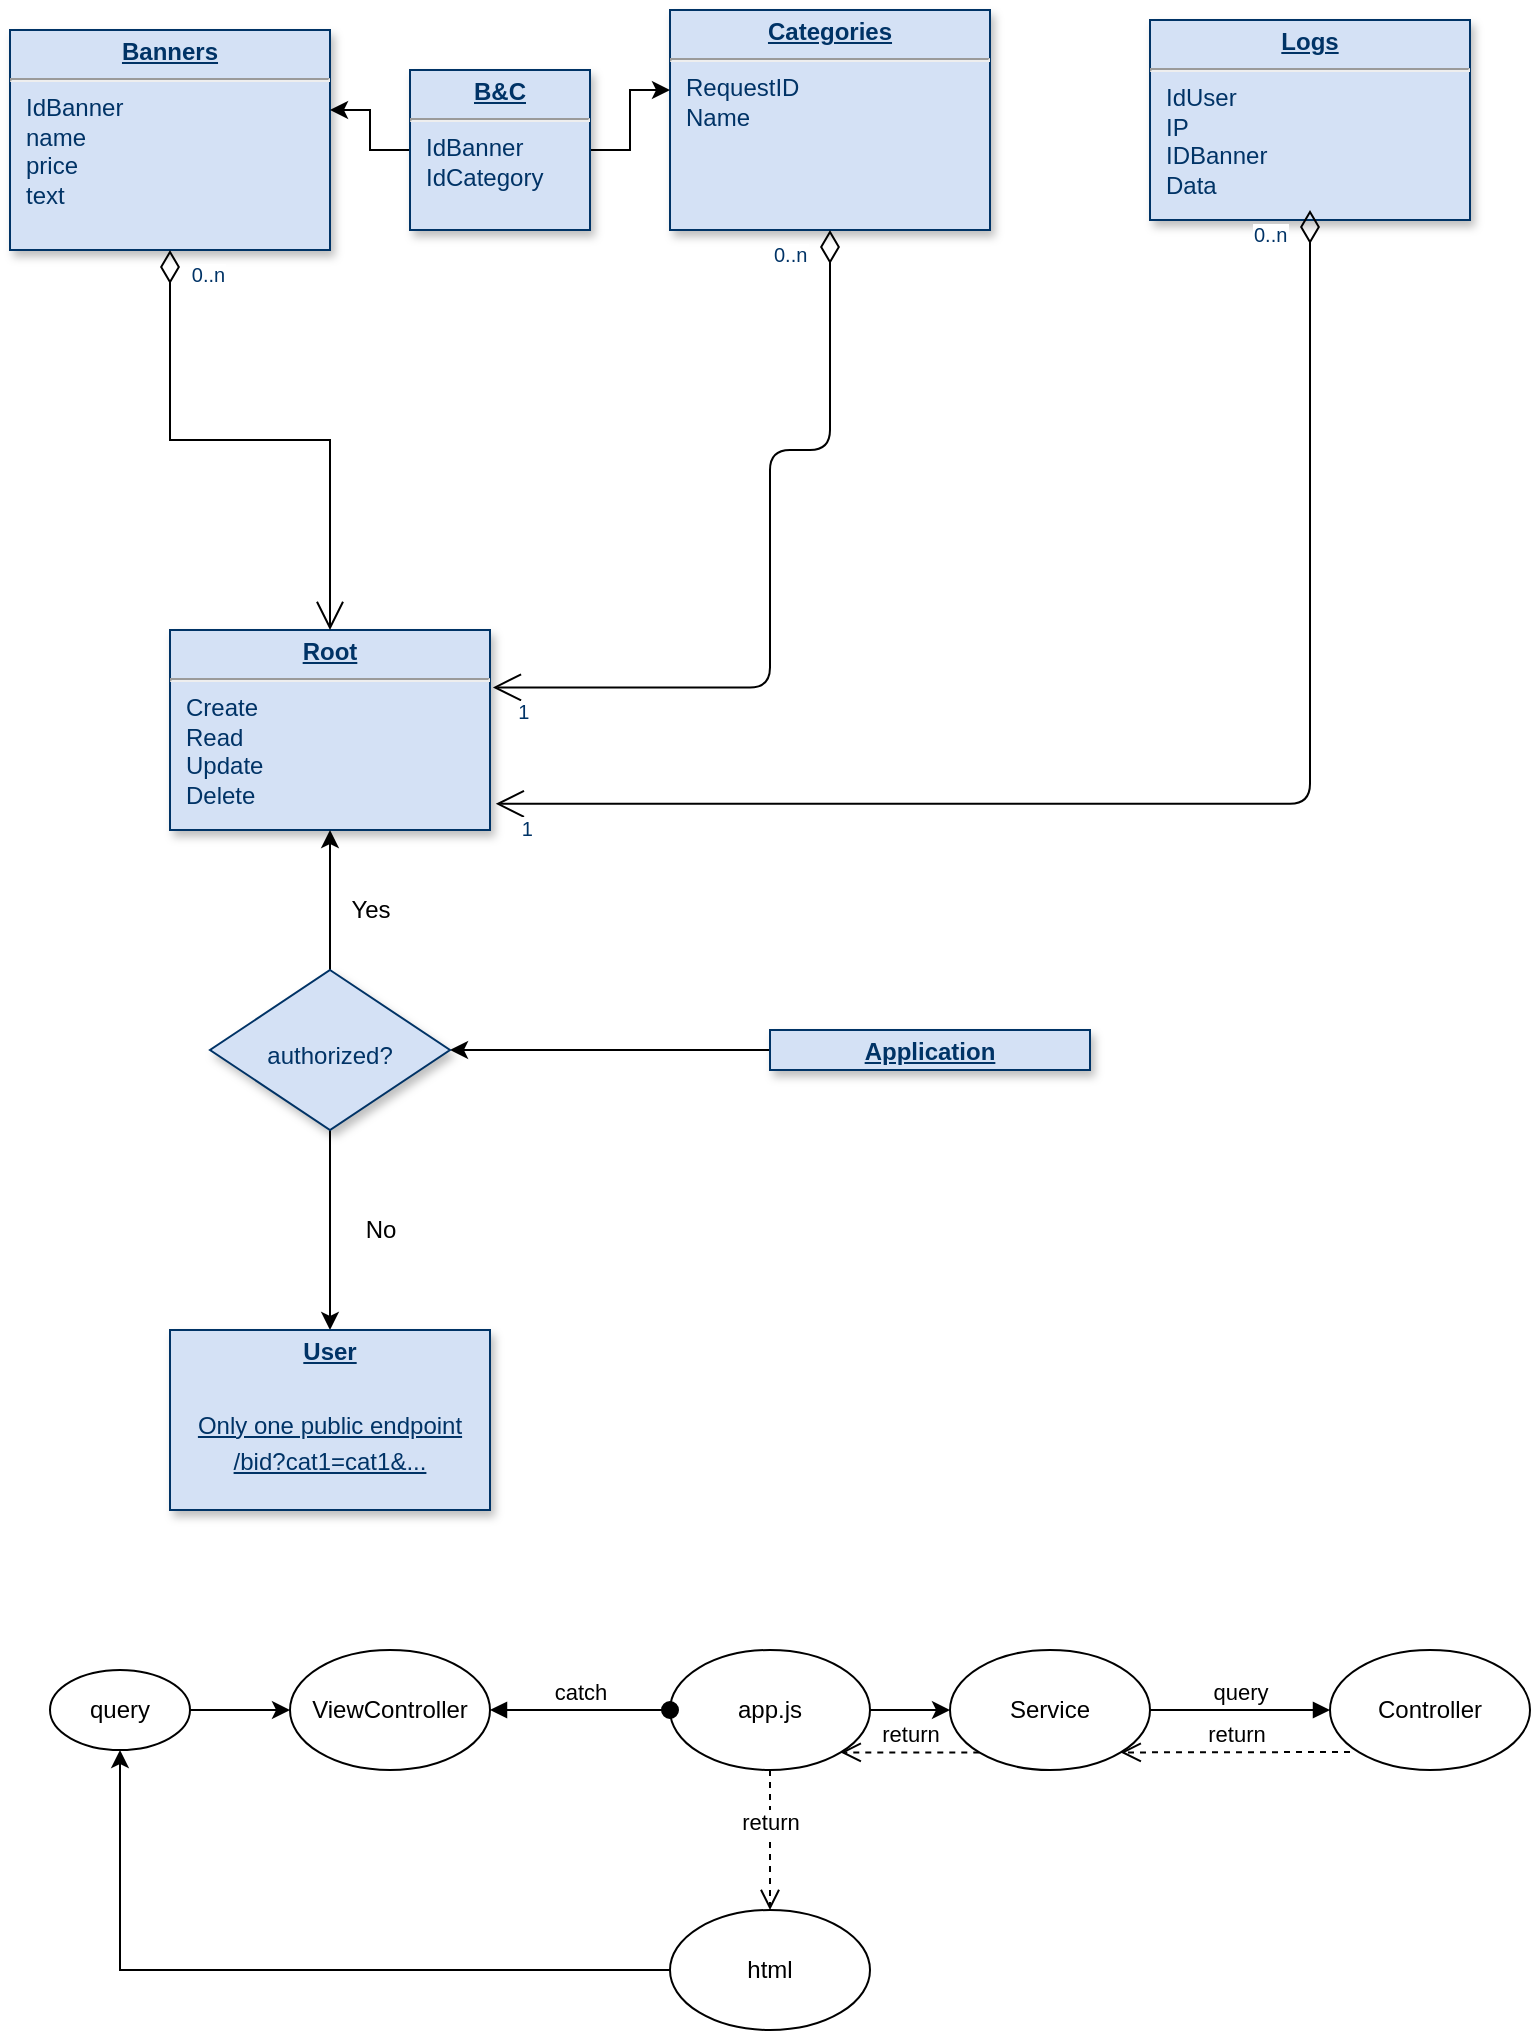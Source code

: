 <mxfile version="18.0.3" type="github">
  <diagram name="Page-1" id="efa7a0a1-bf9b-a30e-e6df-94a7791c09e9">
    <mxGraphModel dx="292" dy="548" grid="1" gridSize="10" guides="1" tooltips="1" connect="1" arrows="1" fold="1" page="1" pageScale="1" pageWidth="826" pageHeight="1169" background="none" math="0" shadow="0">
      <root>
        <mxCell id="0" />
        <mxCell id="1" parent="0" />
        <mxCell id="22" value="&lt;p style=&quot;margin: 0px; margin-top: 4px; text-align: center; text-decoration: underline;&quot;&gt;&lt;strong&gt;Root&lt;/strong&gt;&lt;/p&gt;&lt;hr&gt;&lt;p style=&quot;margin: 0px; margin-left: 8px;&quot;&gt;Create&lt;/p&gt;&lt;p style=&quot;margin: 0px; margin-left: 8px;&quot;&gt;Read&lt;/p&gt;&lt;p style=&quot;margin: 0px; margin-left: 8px;&quot;&gt;Update&lt;/p&gt;&lt;p style=&quot;margin: 0px; margin-left: 8px;&quot;&gt;Delete&lt;/p&gt;" style="verticalAlign=top;align=left;overflow=fill;fontSize=12;fontFamily=Helvetica;html=1;strokeColor=#003366;shadow=1;fillColor=#D4E1F5;fontColor=#003366" parent="1" vertex="1">
          <mxGeometry x="950" y="410" width="160" height="100" as="geometry" />
        </mxCell>
        <mxCell id="23" value="&lt;p style=&quot;margin: 0px; margin-top: 4px; text-align: center; text-decoration: underline;&quot;&gt;&lt;strong&gt;Banners&lt;/strong&gt;&lt;/p&gt;&lt;hr&gt;&lt;p style=&quot;margin: 0px; margin-left: 8px;&quot;&gt;IdBanner&lt;/p&gt;&lt;p style=&quot;margin: 0px; margin-left: 8px;&quot;&gt;name&lt;/p&gt;&lt;p style=&quot;margin: 0px; margin-left: 8px;&quot;&gt;price&lt;/p&gt;&lt;p style=&quot;margin: 0px; margin-left: 8px;&quot;&gt;text&lt;/p&gt;" style="verticalAlign=top;align=left;overflow=fill;fontSize=12;fontFamily=Helvetica;html=1;strokeColor=#003366;shadow=1;fillColor=#D4E1F5;fontColor=#003366" parent="1" vertex="1">
          <mxGeometry x="870" y="110" width="160" height="110" as="geometry" />
        </mxCell>
        <mxCell id="35" value="&lt;p style=&quot;margin: 0px; margin-top: 4px; text-align: center; text-decoration: underline;&quot;&gt;&lt;strong&gt;Categories&lt;/strong&gt;&lt;/p&gt;&lt;hr&gt;&lt;p style=&quot;margin: 0px; margin-left: 8px;&quot;&gt;RequestID&lt;/p&gt;&lt;p style=&quot;margin: 0px; margin-left: 8px;&quot;&gt;Name&lt;/p&gt;&lt;p style=&quot;margin: 0px; margin-left: 8px;&quot;&gt;&lt;br&gt;&lt;/p&gt;" style="verticalAlign=top;align=left;overflow=fill;fontSize=12;fontFamily=Helvetica;html=1;strokeColor=#003366;shadow=1;fillColor=#D4E1F5;fontColor=#003366" parent="1" vertex="1">
          <mxGeometry x="1200" y="100" width="160" height="110" as="geometry" />
        </mxCell>
        <mxCell id="45" value="" style="endArrow=open;endSize=12;startArrow=diamondThin;startSize=14;startFill=0;edgeStyle=orthogonalEdgeStyle;rounded=0" parent="1" source="23" target="22" edge="1">
          <mxGeometry x="519.36" y="180" as="geometry">
            <mxPoint x="519.36" y="180" as="sourcePoint" />
            <mxPoint x="679.36" y="180" as="targetPoint" />
          </mxGeometry>
        </mxCell>
        <mxCell id="46" value="0..n" style="resizable=0;align=left;verticalAlign=top;labelBackgroundColor=#ffffff;fontSize=10;strokeColor=#003366;shadow=1;fillColor=#D4E1F5;fontColor=#003366" parent="45" connectable="0" vertex="1">
          <mxGeometry x="-1" relative="1" as="geometry">
            <mxPoint x="8.92" as="offset" />
          </mxGeometry>
        </mxCell>
        <mxCell id="84" value="" style="endArrow=open;endSize=12;startArrow=diamondThin;startSize=14;startFill=0;edgeStyle=orthogonalEdgeStyle;exitX=0.5;exitY=1;exitDx=0;exitDy=0;entryX=1.009;entryY=0.287;entryDx=0;entryDy=0;entryPerimeter=0;" parent="1" source="35" target="22" edge="1">
          <mxGeometry x="1389.36" y="130" as="geometry">
            <mxPoint x="1170" y="520" as="sourcePoint" />
            <mxPoint x="1549.36" y="130" as="targetPoint" />
            <Array as="points">
              <mxPoint x="1280" y="320" />
              <mxPoint x="1250" y="320" />
              <mxPoint x="1250" y="439" />
            </Array>
          </mxGeometry>
        </mxCell>
        <mxCell id="85" value="0..n" style="resizable=0;align=left;verticalAlign=top;labelBackgroundColor=#ffffff;fontSize=10;strokeColor=#003366;shadow=1;fillColor=#D4E1F5;fontColor=#003366" parent="84" connectable="0" vertex="1">
          <mxGeometry x="-1" relative="1" as="geometry">
            <mxPoint x="-30" as="offset" />
          </mxGeometry>
        </mxCell>
        <mxCell id="86" value="1" style="resizable=0;align=right;verticalAlign=top;labelBackgroundColor=#ffffff;fontSize=10;strokeColor=#003366;shadow=1;fillColor=#D4E1F5;fontColor=#003366" parent="84" connectable="0" vertex="1">
          <mxGeometry x="1" relative="1" as="geometry">
            <mxPoint x="20" y="2.728e-13" as="offset" />
          </mxGeometry>
        </mxCell>
        <mxCell id="NhdNOb5aXkDNTFYbiQFU-117" value="&lt;p style=&quot;margin: 0px; margin-top: 4px; text-align: center; text-decoration: underline;&quot;&gt;&lt;strong&gt;Logs&lt;/strong&gt;&lt;/p&gt;&lt;hr&gt;&lt;p style=&quot;margin: 0px; margin-left: 8px;&quot;&gt;IdUser&lt;/p&gt;&lt;p style=&quot;margin: 0px; margin-left: 8px;&quot;&gt;IP&lt;/p&gt;&lt;p style=&quot;margin: 0px; margin-left: 8px;&quot;&gt;IDBanner&lt;/p&gt;&lt;p style=&quot;margin: 0px; margin-left: 8px;&quot;&gt;Data&lt;/p&gt;" style="verticalAlign=top;align=left;overflow=fill;fontSize=12;fontFamily=Helvetica;html=1;strokeColor=#003366;shadow=1;fillColor=#D4E1F5;fontColor=#003366" parent="1" vertex="1">
          <mxGeometry x="1440.0" y="105.0" width="160" height="100" as="geometry" />
        </mxCell>
        <mxCell id="NhdNOb5aXkDNTFYbiQFU-118" value="" style="endArrow=open;endSize=12;startArrow=diamondThin;startSize=14;startFill=0;edgeStyle=orthogonalEdgeStyle;exitX=0.5;exitY=1;exitDx=0;exitDy=0;entryX=1.018;entryY=0.869;entryDx=0;entryDy=0;entryPerimeter=0;" parent="1" target="22" edge="1">
          <mxGeometry x="1629.36" y="40" as="geometry">
            <mxPoint x="1520" y="200.0" as="sourcePoint" />
            <mxPoint x="1350" y="440" as="targetPoint" />
            <Array as="points">
              <mxPoint x="1520" y="497" />
            </Array>
          </mxGeometry>
        </mxCell>
        <mxCell id="NhdNOb5aXkDNTFYbiQFU-119" value="0..n" style="resizable=0;align=left;verticalAlign=top;labelBackgroundColor=#ffffff;fontSize=10;strokeColor=#003366;shadow=1;fillColor=#D4E1F5;fontColor=#003366" parent="NhdNOb5aXkDNTFYbiQFU-118" connectable="0" vertex="1">
          <mxGeometry x="-1" relative="1" as="geometry">
            <mxPoint x="-30" as="offset" />
          </mxGeometry>
        </mxCell>
        <mxCell id="NhdNOb5aXkDNTFYbiQFU-120" value="1" style="resizable=0;align=right;verticalAlign=top;labelBackgroundColor=#ffffff;fontSize=10;strokeColor=#003366;shadow=1;fillColor=#D4E1F5;fontColor=#003366" parent="NhdNOb5aXkDNTFYbiQFU-118" connectable="0" vertex="1">
          <mxGeometry x="1" relative="1" as="geometry">
            <mxPoint x="20" y="2.728e-13" as="offset" />
          </mxGeometry>
        </mxCell>
        <mxCell id="NhdNOb5aXkDNTFYbiQFU-134" value="" style="edgeStyle=orthogonalEdgeStyle;rounded=0;orthogonalLoop=1;jettySize=auto;html=0;" parent="1" source="NhdNOb5aXkDNTFYbiQFU-133" target="35" edge="1">
          <mxGeometry relative="1" as="geometry">
            <Array as="points">
              <mxPoint x="1180" y="170" />
              <mxPoint x="1180" y="140" />
            </Array>
          </mxGeometry>
        </mxCell>
        <mxCell id="NhdNOb5aXkDNTFYbiQFU-135" value="" style="edgeStyle=orthogonalEdgeStyle;rounded=0;orthogonalLoop=1;jettySize=auto;html=0;" parent="1" source="NhdNOb5aXkDNTFYbiQFU-133" target="23" edge="1">
          <mxGeometry relative="1" as="geometry">
            <Array as="points">
              <mxPoint x="1050" y="170" />
              <mxPoint x="1050" y="150" />
            </Array>
          </mxGeometry>
        </mxCell>
        <mxCell id="NhdNOb5aXkDNTFYbiQFU-133" value="&lt;p style=&quot;margin: 0px; margin-top: 4px; text-align: center; text-decoration: underline;&quot;&gt;&lt;b&gt;B&amp;amp;C&lt;/b&gt;&lt;/p&gt;&lt;hr&gt;&lt;p style=&quot;margin: 0px; margin-left: 8px;&quot;&gt;IdBanner&lt;/p&gt;&lt;p style=&quot;margin: 0px; margin-left: 8px;&quot;&gt;IdCategory&lt;/p&gt;" style="verticalAlign=top;align=left;overflow=fill;fontSize=12;fontFamily=Helvetica;html=1;strokeColor=#003366;shadow=1;fillColor=#D4E1F5;fontColor=#003366" parent="1" vertex="1">
          <mxGeometry x="1070" y="130" width="90" height="80" as="geometry" />
        </mxCell>
        <mxCell id="mp7Mzo0voSlyfgkGZcpP-88" value="" style="edgeStyle=orthogonalEdgeStyle;rounded=0;orthogonalLoop=1;jettySize=auto;html=1;" parent="1" source="mp7Mzo0voSlyfgkGZcpP-86" target="mp7Mzo0voSlyfgkGZcpP-87" edge="1">
          <mxGeometry relative="1" as="geometry" />
        </mxCell>
        <mxCell id="mp7Mzo0voSlyfgkGZcpP-86" value="&lt;p style=&quot;margin: 0px; margin-top: 4px; text-align: center; text-decoration: underline;&quot;&gt;&lt;b&gt;Application&lt;/b&gt;&lt;/p&gt;" style="verticalAlign=top;align=left;overflow=fill;fontSize=12;fontFamily=Helvetica;html=1;strokeColor=#003366;shadow=1;fillColor=#D4E1F5;fontColor=#003366" parent="1" vertex="1">
          <mxGeometry x="1250" y="610" width="160" height="20" as="geometry" />
        </mxCell>
        <mxCell id="mp7Mzo0voSlyfgkGZcpP-89" value="" style="edgeStyle=orthogonalEdgeStyle;rounded=0;orthogonalLoop=1;jettySize=auto;html=1;" parent="1" source="mp7Mzo0voSlyfgkGZcpP-87" target="22" edge="1">
          <mxGeometry relative="1" as="geometry" />
        </mxCell>
        <mxCell id="mp7Mzo0voSlyfgkGZcpP-91" value="" style="edgeStyle=orthogonalEdgeStyle;rounded=0;orthogonalLoop=1;jettySize=auto;html=1;" parent="1" source="mp7Mzo0voSlyfgkGZcpP-87" target="mp7Mzo0voSlyfgkGZcpP-90" edge="1">
          <mxGeometry relative="1" as="geometry" />
        </mxCell>
        <mxCell id="mp7Mzo0voSlyfgkGZcpP-87" value="&lt;br&gt;&amp;nbsp; &amp;nbsp; &amp;nbsp;&lt;br&gt;&amp;nbsp; &amp;nbsp; &amp;nbsp; &amp;nbsp; authorized?&lt;br&gt;&amp;nbsp; &amp;nbsp;" style="rhombus;whiteSpace=wrap;html=1;align=left;verticalAlign=top;fillColor=#D4E1F5;strokeColor=#003366;fontColor=#003366;shadow=1;" parent="1" vertex="1">
          <mxGeometry x="970" y="580" width="120" height="80" as="geometry" />
        </mxCell>
        <mxCell id="mp7Mzo0voSlyfgkGZcpP-90" value="&lt;p style=&quot;margin: 0px; margin-top: 4px; text-align: center; text-decoration: underline;&quot;&gt;&lt;b&gt;User&lt;/b&gt;&lt;/p&gt;&lt;p style=&quot;margin: 0px; margin-top: 4px; text-align: center; text-decoration: underline;&quot;&gt;&lt;br&gt;&lt;/p&gt;&lt;p style=&quot;margin: 0px; margin-top: 4px; text-align: center; text-decoration: underline;&quot;&gt;Only one public endpoint&lt;/p&gt;&lt;p style=&quot;margin: 0px; margin-top: 4px; text-align: center; text-decoration: underline;&quot;&gt;/bid?cat1=cat1&amp;amp;...&lt;/p&gt;" style="verticalAlign=top;align=left;overflow=fill;fontSize=12;fontFamily=Helvetica;html=1;strokeColor=#003366;shadow=1;fillColor=#D4E1F5;fontColor=#003366" parent="1" vertex="1">
          <mxGeometry x="950" y="760" width="160" height="90" as="geometry" />
        </mxCell>
        <mxCell id="mp7Mzo0voSlyfgkGZcpP-92" value="Yes" style="text;html=1;align=center;verticalAlign=middle;resizable=0;points=[];autosize=1;strokeColor=none;fillColor=none;" parent="1" vertex="1">
          <mxGeometry x="1030" y="540" width="40" height="20" as="geometry" />
        </mxCell>
        <mxCell id="mp7Mzo0voSlyfgkGZcpP-93" value="No" style="text;html=1;align=center;verticalAlign=middle;resizable=0;points=[];autosize=1;strokeColor=none;fillColor=none;" parent="1" vertex="1">
          <mxGeometry x="1040" y="700" width="30" height="20" as="geometry" />
        </mxCell>
        <mxCell id="MwsOupJ-ObkAfCJKb1hH-92" value="" style="edgeStyle=orthogonalEdgeStyle;rounded=0;orthogonalLoop=1;jettySize=auto;html=1;" edge="1" parent="1" source="MwsOupJ-ObkAfCJKb1hH-86" target="MwsOupJ-ObkAfCJKb1hH-88">
          <mxGeometry relative="1" as="geometry" />
        </mxCell>
        <mxCell id="MwsOupJ-ObkAfCJKb1hH-86" value="query" style="ellipse;whiteSpace=wrap;html=1;" vertex="1" parent="1">
          <mxGeometry x="890" y="930" width="70" height="40" as="geometry" />
        </mxCell>
        <mxCell id="MwsOupJ-ObkAfCJKb1hH-88" value="ViewController" style="ellipse;whiteSpace=wrap;html=1;" vertex="1" parent="1">
          <mxGeometry x="1010" y="920" width="100" height="60" as="geometry" />
        </mxCell>
        <mxCell id="MwsOupJ-ObkAfCJKb1hH-94" value="" style="edgeStyle=orthogonalEdgeStyle;rounded=0;orthogonalLoop=1;jettySize=auto;html=1;" edge="1" parent="1" source="MwsOupJ-ObkAfCJKb1hH-89" target="MwsOupJ-ObkAfCJKb1hH-90">
          <mxGeometry relative="1" as="geometry" />
        </mxCell>
        <mxCell id="MwsOupJ-ObkAfCJKb1hH-89" value="app.js" style="ellipse;whiteSpace=wrap;html=1;" vertex="1" parent="1">
          <mxGeometry x="1200" y="920" width="100" height="60" as="geometry" />
        </mxCell>
        <mxCell id="MwsOupJ-ObkAfCJKb1hH-90" value="Service" style="ellipse;whiteSpace=wrap;html=1;" vertex="1" parent="1">
          <mxGeometry x="1340" y="920" width="100" height="60" as="geometry" />
        </mxCell>
        <mxCell id="MwsOupJ-ObkAfCJKb1hH-91" value="Controller" style="ellipse;whiteSpace=wrap;html=1;" vertex="1" parent="1">
          <mxGeometry x="1530" y="920" width="100" height="60" as="geometry" />
        </mxCell>
        <mxCell id="MwsOupJ-ObkAfCJKb1hH-110" style="edgeStyle=orthogonalEdgeStyle;rounded=0;orthogonalLoop=1;jettySize=auto;html=1;exitX=0;exitY=0.5;exitDx=0;exitDy=0;entryX=0.5;entryY=1;entryDx=0;entryDy=0;" edge="1" parent="1" source="MwsOupJ-ObkAfCJKb1hH-96" target="MwsOupJ-ObkAfCJKb1hH-86">
          <mxGeometry relative="1" as="geometry" />
        </mxCell>
        <mxCell id="MwsOupJ-ObkAfCJKb1hH-96" value="html" style="ellipse;whiteSpace=wrap;html=1;" vertex="1" parent="1">
          <mxGeometry x="1200" y="1050" width="100" height="60" as="geometry" />
        </mxCell>
        <mxCell id="MwsOupJ-ObkAfCJKb1hH-104" value="return" style="html=1;verticalAlign=bottom;endArrow=open;dashed=1;endSize=8;rounded=0;entryX=0.5;entryY=0;entryDx=0;entryDy=0;exitX=0.5;exitY=1;exitDx=0;exitDy=0;" edge="1" parent="1" source="MwsOupJ-ObkAfCJKb1hH-89" target="MwsOupJ-ObkAfCJKb1hH-96">
          <mxGeometry relative="1" as="geometry">
            <mxPoint x="1480" y="820" as="sourcePoint" />
            <mxPoint x="1400" y="820" as="targetPoint" />
          </mxGeometry>
        </mxCell>
        <mxCell id="MwsOupJ-ObkAfCJKb1hH-106" value="query" style="html=1;verticalAlign=bottom;endArrow=block;rounded=0;entryX=0;entryY=0.5;entryDx=0;entryDy=0;" edge="1" parent="1" target="MwsOupJ-ObkAfCJKb1hH-91">
          <mxGeometry width="80" relative="1" as="geometry">
            <mxPoint x="1440" y="950" as="sourcePoint" />
            <mxPoint x="1520.0" y="949.66" as="targetPoint" />
          </mxGeometry>
        </mxCell>
        <mxCell id="MwsOupJ-ObkAfCJKb1hH-107" value="return" style="html=1;verticalAlign=bottom;endArrow=open;dashed=1;endSize=8;rounded=0;entryX=1;entryY=1;entryDx=0;entryDy=0;" edge="1" parent="1" target="MwsOupJ-ObkAfCJKb1hH-90">
          <mxGeometry relative="1" as="geometry">
            <mxPoint x="1540" y="971" as="sourcePoint" />
            <mxPoint x="1440.0" y="970" as="targetPoint" />
          </mxGeometry>
        </mxCell>
        <mxCell id="MwsOupJ-ObkAfCJKb1hH-108" value="return" style="html=1;verticalAlign=bottom;endArrow=open;dashed=1;endSize=8;rounded=0;entryX=1;entryY=1;entryDx=0;entryDy=0;exitX=0;exitY=1;exitDx=0;exitDy=0;" edge="1" parent="1" source="MwsOupJ-ObkAfCJKb1hH-90" target="MwsOupJ-ObkAfCJKb1hH-89">
          <mxGeometry relative="1" as="geometry">
            <mxPoint x="1370.0" y="1000" as="sourcePoint" />
            <mxPoint x="1290.0" y="1000" as="targetPoint" />
          </mxGeometry>
        </mxCell>
        <mxCell id="MwsOupJ-ObkAfCJKb1hH-109" value="catch" style="html=1;verticalAlign=bottom;startArrow=oval;startFill=1;endArrow=block;startSize=8;rounded=0;exitX=0;exitY=0.5;exitDx=0;exitDy=0;entryX=1;entryY=0.5;entryDx=0;entryDy=0;" edge="1" parent="1" source="MwsOupJ-ObkAfCJKb1hH-89" target="MwsOupJ-ObkAfCJKb1hH-88">
          <mxGeometry width="60" relative="1" as="geometry">
            <mxPoint x="1220" y="920" as="sourcePoint" />
            <mxPoint x="1170" y="950" as="targetPoint" />
          </mxGeometry>
        </mxCell>
      </root>
    </mxGraphModel>
  </diagram>
</mxfile>
